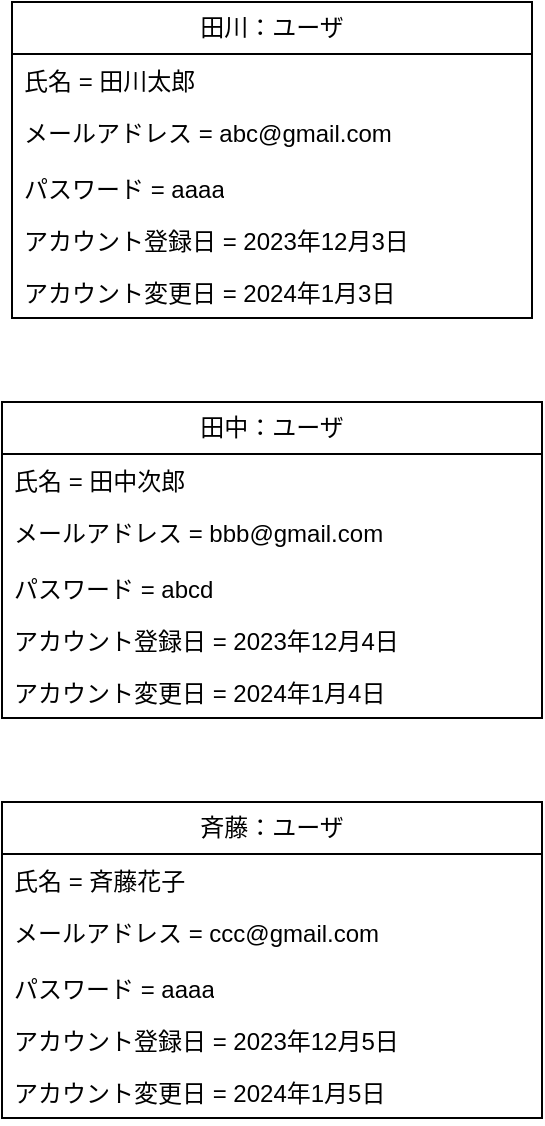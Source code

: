<mxfile version="22.1.7" type="device">
  <diagram name="ページ1" id="Y7tMpiuUqk2Kay0Dzbap">
    <mxGraphModel dx="1006" dy="1139" grid="1" gridSize="10" guides="1" tooltips="1" connect="1" arrows="1" fold="1" page="0" pageScale="1" pageWidth="827" pageHeight="1169" math="0" shadow="0">
      <root>
        <mxCell id="0" />
        <mxCell id="1" parent="0" />
        <mxCell id="Qg7RAEVEIy1zDmkFeC45-1" value="田川：ユーザ" style="swimlane;fontStyle=0;childLayout=stackLayout;horizontal=1;startSize=26;fillColor=none;horizontalStack=0;resizeParent=1;resizeParentMax=0;resizeLast=0;collapsible=1;marginBottom=0;whiteSpace=wrap;html=1;" parent="1" vertex="1">
          <mxGeometry x="-100" y="-240" width="260" height="158" as="geometry" />
        </mxCell>
        <mxCell id="Qg7RAEVEIy1zDmkFeC45-2" value="氏名 = 田川太郎" style="text;strokeColor=none;fillColor=none;align=left;verticalAlign=top;spacingLeft=4;spacingRight=4;overflow=hidden;rotatable=0;points=[[0,0.5],[1,0.5]];portConstraint=eastwest;whiteSpace=wrap;html=1;" parent="Qg7RAEVEIy1zDmkFeC45-1" vertex="1">
          <mxGeometry y="26" width="260" height="26" as="geometry" />
        </mxCell>
        <mxCell id="Qg7RAEVEIy1zDmkFeC45-3" value="メールアドレス = abc@gmail.com" style="text;strokeColor=none;fillColor=none;align=left;verticalAlign=top;spacingLeft=4;spacingRight=4;overflow=hidden;rotatable=0;points=[[0,0.5],[1,0.5]];portConstraint=eastwest;whiteSpace=wrap;html=1;" parent="Qg7RAEVEIy1zDmkFeC45-1" vertex="1">
          <mxGeometry y="52" width="260" height="28" as="geometry" />
        </mxCell>
        <mxCell id="Qg7RAEVEIy1zDmkFeC45-4" value="パスワード = aaaa" style="text;strokeColor=none;fillColor=none;align=left;verticalAlign=top;spacingLeft=4;spacingRight=4;overflow=hidden;rotatable=0;points=[[0,0.5],[1,0.5]];portConstraint=eastwest;whiteSpace=wrap;html=1;" parent="Qg7RAEVEIy1zDmkFeC45-1" vertex="1">
          <mxGeometry y="80" width="260" height="26" as="geometry" />
        </mxCell>
        <mxCell id="Qg7RAEVEIy1zDmkFeC45-5" value="アカウント登録日 = 2023年12月3日" style="text;strokeColor=none;fillColor=none;align=left;verticalAlign=top;spacingLeft=4;spacingRight=4;overflow=hidden;rotatable=0;points=[[0,0.5],[1,0.5]];portConstraint=eastwest;whiteSpace=wrap;html=1;" parent="Qg7RAEVEIy1zDmkFeC45-1" vertex="1">
          <mxGeometry y="106" width="260" height="26" as="geometry" />
        </mxCell>
        <mxCell id="Qg7RAEVEIy1zDmkFeC45-6" value="アカウント変更日 = 2024年1月3日" style="text;strokeColor=none;fillColor=none;align=left;verticalAlign=top;spacingLeft=4;spacingRight=4;overflow=hidden;rotatable=0;points=[[0,0.5],[1,0.5]];portConstraint=eastwest;whiteSpace=wrap;html=1;" parent="Qg7RAEVEIy1zDmkFeC45-1" vertex="1">
          <mxGeometry y="132" width="260" height="26" as="geometry" />
        </mxCell>
        <mxCell id="Qg7RAEVEIy1zDmkFeC45-7" value="田中：ユーザ" style="swimlane;fontStyle=0;childLayout=stackLayout;horizontal=1;startSize=26;fillColor=none;horizontalStack=0;resizeParent=1;resizeParentMax=0;resizeLast=0;collapsible=1;marginBottom=0;whiteSpace=wrap;html=1;" parent="1" vertex="1">
          <mxGeometry x="-105" y="-40" width="270" height="158" as="geometry" />
        </mxCell>
        <mxCell id="Qg7RAEVEIy1zDmkFeC45-8" value="氏名 = 田中次郎" style="text;strokeColor=none;fillColor=none;align=left;verticalAlign=top;spacingLeft=4;spacingRight=4;overflow=hidden;rotatable=0;points=[[0,0.5],[1,0.5]];portConstraint=eastwest;whiteSpace=wrap;html=1;" parent="Qg7RAEVEIy1zDmkFeC45-7" vertex="1">
          <mxGeometry y="26" width="270" height="26" as="geometry" />
        </mxCell>
        <mxCell id="Qg7RAEVEIy1zDmkFeC45-9" value="メールアドレス = bbb@gmail.com" style="text;strokeColor=none;fillColor=none;align=left;verticalAlign=top;spacingLeft=4;spacingRight=4;overflow=hidden;rotatable=0;points=[[0,0.5],[1,0.5]];portConstraint=eastwest;whiteSpace=wrap;html=1;" parent="Qg7RAEVEIy1zDmkFeC45-7" vertex="1">
          <mxGeometry y="52" width="270" height="28" as="geometry" />
        </mxCell>
        <mxCell id="Qg7RAEVEIy1zDmkFeC45-10" value="パスワード = abcd" style="text;strokeColor=none;fillColor=none;align=left;verticalAlign=top;spacingLeft=4;spacingRight=4;overflow=hidden;rotatable=0;points=[[0,0.5],[1,0.5]];portConstraint=eastwest;whiteSpace=wrap;html=1;" parent="Qg7RAEVEIy1zDmkFeC45-7" vertex="1">
          <mxGeometry y="80" width="270" height="26" as="geometry" />
        </mxCell>
        <mxCell id="Qg7RAEVEIy1zDmkFeC45-11" value="アカウント登録日 = 2023年12月4日" style="text;strokeColor=none;fillColor=none;align=left;verticalAlign=top;spacingLeft=4;spacingRight=4;overflow=hidden;rotatable=0;points=[[0,0.5],[1,0.5]];portConstraint=eastwest;whiteSpace=wrap;html=1;" parent="Qg7RAEVEIy1zDmkFeC45-7" vertex="1">
          <mxGeometry y="106" width="270" height="26" as="geometry" />
        </mxCell>
        <mxCell id="Qg7RAEVEIy1zDmkFeC45-12" value="アカウント変更日 = 2024年1月4日" style="text;strokeColor=none;fillColor=none;align=left;verticalAlign=top;spacingLeft=4;spacingRight=4;overflow=hidden;rotatable=0;points=[[0,0.5],[1,0.5]];portConstraint=eastwest;whiteSpace=wrap;html=1;" parent="Qg7RAEVEIy1zDmkFeC45-7" vertex="1">
          <mxGeometry y="132" width="270" height="26" as="geometry" />
        </mxCell>
        <mxCell id="Qg7RAEVEIy1zDmkFeC45-13" value="斉藤：ユーザ" style="swimlane;fontStyle=0;childLayout=stackLayout;horizontal=1;startSize=26;fillColor=none;horizontalStack=0;resizeParent=1;resizeParentMax=0;resizeLast=0;collapsible=1;marginBottom=0;whiteSpace=wrap;html=1;" parent="1" vertex="1">
          <mxGeometry x="-105" y="160" width="270" height="158" as="geometry" />
        </mxCell>
        <mxCell id="Qg7RAEVEIy1zDmkFeC45-14" value="氏名 = 斉藤花子" style="text;strokeColor=none;fillColor=none;align=left;verticalAlign=top;spacingLeft=4;spacingRight=4;overflow=hidden;rotatable=0;points=[[0,0.5],[1,0.5]];portConstraint=eastwest;whiteSpace=wrap;html=1;" parent="Qg7RAEVEIy1zDmkFeC45-13" vertex="1">
          <mxGeometry y="26" width="270" height="26" as="geometry" />
        </mxCell>
        <mxCell id="Qg7RAEVEIy1zDmkFeC45-15" value="メールアドレス = ccc@gmail.com" style="text;strokeColor=none;fillColor=none;align=left;verticalAlign=top;spacingLeft=4;spacingRight=4;overflow=hidden;rotatable=0;points=[[0,0.5],[1,0.5]];portConstraint=eastwest;whiteSpace=wrap;html=1;" parent="Qg7RAEVEIy1zDmkFeC45-13" vertex="1">
          <mxGeometry y="52" width="270" height="28" as="geometry" />
        </mxCell>
        <mxCell id="Qg7RAEVEIy1zDmkFeC45-16" value="パスワード = aaaa" style="text;strokeColor=none;fillColor=none;align=left;verticalAlign=top;spacingLeft=4;spacingRight=4;overflow=hidden;rotatable=0;points=[[0,0.5],[1,0.5]];portConstraint=eastwest;whiteSpace=wrap;html=1;" parent="Qg7RAEVEIy1zDmkFeC45-13" vertex="1">
          <mxGeometry y="80" width="270" height="26" as="geometry" />
        </mxCell>
        <mxCell id="Qg7RAEVEIy1zDmkFeC45-17" value="アカウント登録日 = 2023年12月5日" style="text;strokeColor=none;fillColor=none;align=left;verticalAlign=top;spacingLeft=4;spacingRight=4;overflow=hidden;rotatable=0;points=[[0,0.5],[1,0.5]];portConstraint=eastwest;whiteSpace=wrap;html=1;" parent="Qg7RAEVEIy1zDmkFeC45-13" vertex="1">
          <mxGeometry y="106" width="270" height="26" as="geometry" />
        </mxCell>
        <mxCell id="Qg7RAEVEIy1zDmkFeC45-18" value="アカウント変更日 = 2024年1月5日" style="text;strokeColor=none;fillColor=none;align=left;verticalAlign=top;spacingLeft=4;spacingRight=4;overflow=hidden;rotatable=0;points=[[0,0.5],[1,0.5]];portConstraint=eastwest;whiteSpace=wrap;html=1;" parent="Qg7RAEVEIy1zDmkFeC45-13" vertex="1">
          <mxGeometry y="132" width="270" height="26" as="geometry" />
        </mxCell>
      </root>
    </mxGraphModel>
  </diagram>
</mxfile>
